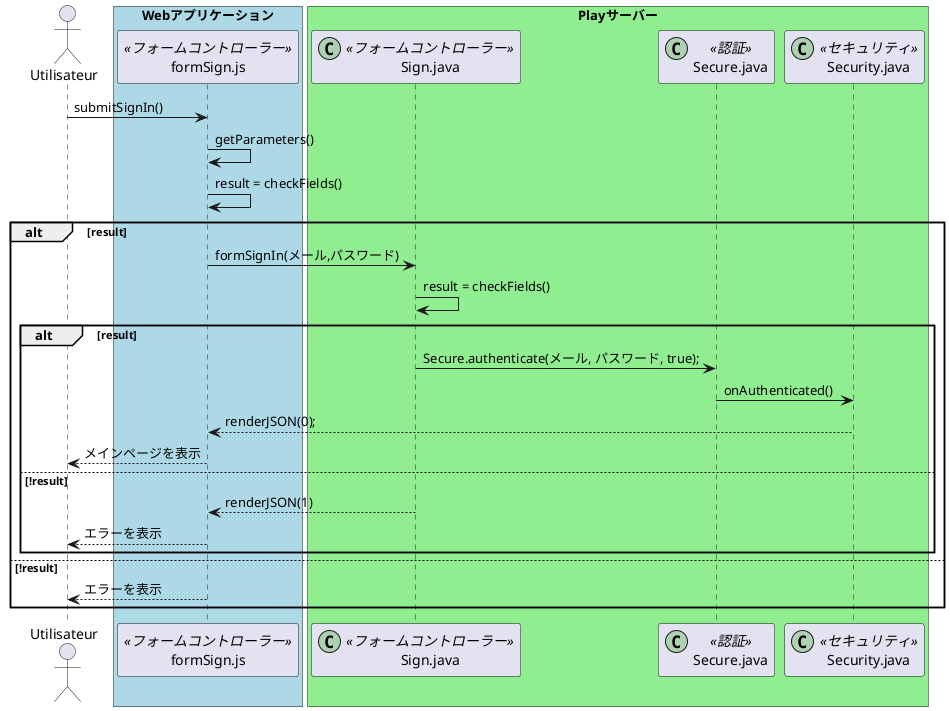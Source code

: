 @startuml

actor Utilisateur as user
participant "formSign.js" as form <<フォームコントローラー>>
participant "Sign.java" as controler <<(C,#ADD1B2) フォームコントローラー>>
participant "Secure.java" as secure <<(C,#ADD1B2) 認証>>
participant "Security.java" as security <<(C,#ADD1B2) セキュリティ>>

box "Webアプリケーション" #LightBlue
	participant form
end box

box "Playサーバー" #LightGreen
	participant controler
	participant secure
	participant security
end box

user -> form : submitSignIn()
form -> form : getParameters()
form -> form : result = checkFields()

alt result

    form -> controler : formSignIn(メール,パスワード)
    controler -> controler : result = checkFields()

    alt result
    	controler -> secure : Secure.authenticate(メール, パスワード, true);
    	secure -> security : onAuthenticated()
    	security --> form : renderJSON(0);
    	form --> user : メインページを表示
    else !result
    	controler --> form : renderJSON(1)
    	form --> user : エラーを表示
    end

else !result
	form --> user : エラーを表示
end

@enduml
